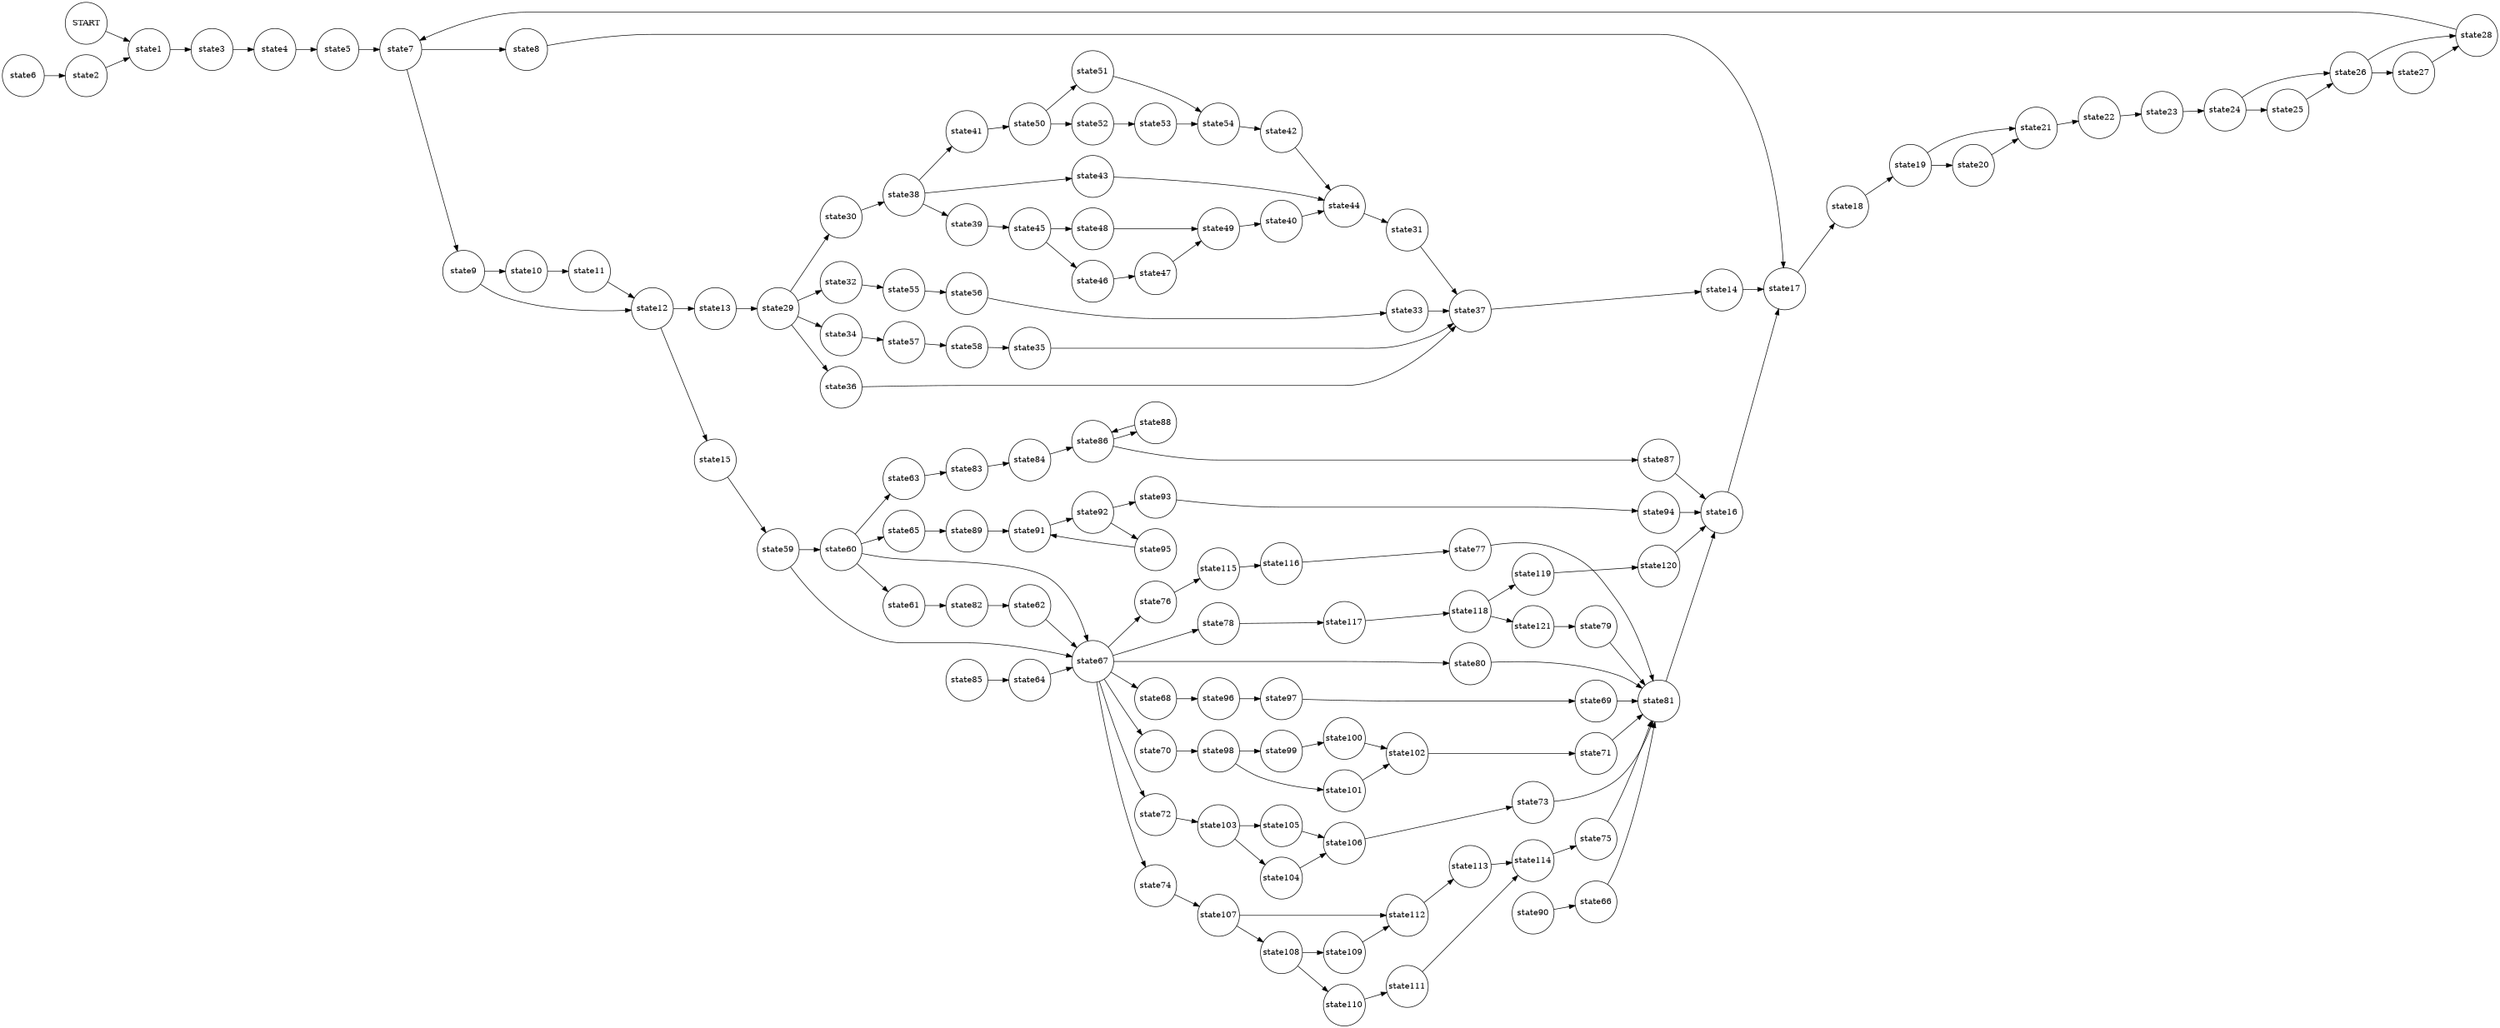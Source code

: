 #Total states is 0, including 0 states and 0 newstates
#Total transisions is 0, including 0 transistions and 0 new transitions
digraph finite_state_machine {
	rankdir=LR;
	size="20,20";
	resolution="300";
	overlap=false;

	node [shape = circle, fixedsize=true, width = 1, color = red, style = filled];

	node [shape = circle, color = black, style = unfilled];
	START;
 	state1;
 	state10;
 	state100;
 	state101;
 	state102;
 	state103;
 	state104;
 	state105;
 	state106;
 	state107;
 	state108;
 	state109;
 	state11;
 	state110;
 	state111;
 	state112;
 	state113;
 	state114;
 	state115;
 	state116;
 	state117;
 	state118;
 	state119;
 	state12;
 	state120;
 	state121;
 	state13;
 	state14;
 	state15;
 	state16;
 	state17;
 	state18;
 	state19;
 	state2;
 	state20;
 	state21;
 	state22;
 	state23;
 	state24;
 	state25;
 	state26;
 	state27;
 	state28;
 	state29;
 	state3;
 	state30;
 	state31;
 	state32;
 	state33;
 	state34;
 	state35;
 	state36;
 	state37;
 	state38;
 	state39;
 	state4;
 	state40;
 	state41;
 	state42;
 	state43;
 	state44;
 	state45;
 	state46;
 	state47;
 	state48;
 	state49;
 	state5;
 	state50;
 	state51;
 	state52;
 	state53;
 	state54;
 	state55;
 	state56;
 	state57;
 	state58;
 	state59;
 	state6;
 	state60;
 	state61;
 	state62;
 	state63;
 	state64;
 	state65;
 	state66;
 	state67;
 	state68;
 	state69;
 	state7;
 	state70;
 	state71;
 	state72;
 	state73;
 	state74;
 	state75;
 	state76;
 	state77;
 	state78;
 	state79;
 	state8;
 	state80;
 	state81;
 	state82;
 	state83;
 	state84;
 	state85;
 	state86;
 	state87;
 	state88;
 	state89;
 	state9;
 	state90;
 	state91;
 	state92;
 	state93;
 	state94;
 	state95;
 	state96;
 	state97;
 	state98;
 	state99;
 	START -> state1;
	state1 -> state3;
	state10 -> state11;
	state100 -> state102;
	state101 -> state102;
	state102 -> state71;
	state103 -> state104;
	state103 -> state105;
	state104 -> state106;
	state105 -> state106;
	state106 -> state73;
	state107 -> state108;
	state107 -> state112;
	state108 -> state109;
	state108 -> state110;
	state109 -> state112;
	state11 -> state12;
	state110 -> state111;
	state111 -> state114;
	state112 -> state113;
	state113 -> state114;
	state114 -> state75;
	state115 -> state116;
	state116 -> state77;
	state117 -> state118;
	state118 -> state119;
	state118 -> state121;
	state119 -> state120;
	state12 -> state13;
	state12 -> state15;
	state120 -> state16;
	state121 -> state79;
	state13 -> state29;
	state14 -> state17;
	state15 -> state59;
	state16 -> state17;
	state17 -> state18;
	state18 -> state19;
	state19 -> state20;
	state19 -> state21;
	state2 -> state1;
	state20 -> state21;
	state21 -> state22;
	state22 -> state23;
	state23 -> state24;
	state24 -> state25;
	state24 -> state26;
	state25 -> state26;
	state26 -> state27;
	state26 -> state28;
	state27 -> state28;
	state28 -> state7;
	state29 -> state30;
	state29 -> state32;
	state29 -> state34;
	state29 -> state36;
	state3 -> state4;
	state30 -> state38;
	state31 -> state37;
	state32 -> state55;
	state33 -> state37;
	state34 -> state57;
	state35 -> state37;
	state36 -> state37;
	state37 -> state14;
	state38 -> state39;
	state38 -> state41;
	state38 -> state43;
	state39 -> state45;
	state4 -> state5;
	state40 -> state44;
	state41 -> state50;
	state42 -> state44;
	state43 -> state44;
	state44 -> state31;
	state45 -> state46;
	state45 -> state48;
	state46 -> state47;
	state47 -> state49;
	state48 -> state49;
	state49 -> state40;
	state5 -> state7;
	state50 -> state51;
	state50 -> state52;
	state51 -> state54;
	state52 -> state53;
	state53 -> state54;
	state54 -> state42;
	state55 -> state56;
	state56 -> state33;
	state57 -> state58;
	state58 -> state35;
	state59 -> state60;
	state59 -> state67;
	state6 -> state2;
	state60 -> state61;
	state60 -> state63;
	state60 -> state65;
	state60 -> state67;
	state61 -> state82;
	state62 -> state67;
	state63 -> state83;
	state64 -> state67;
	state65 -> state89;
	state66 -> state81;
	state67 -> state68;
	state67 -> state70;
	state67 -> state72;
	state67 -> state74;
	state67 -> state76;
	state67 -> state78;
	state67 -> state80;
	state68 -> state96;
	state69 -> state81;
	state7 -> state8;
	state7 -> state9;
	state70 -> state98;
	state71 -> state81;
	state72 -> state103;
	state73 -> state81;
	state74 -> state107;
	state75 -> state81;
	state76 -> state115;
	state77 -> state81;
	state78 -> state117;
	state79 -> state81;
	state8 -> state17;
	state80 -> state81;
	state81 -> state16;
	state82 -> state62;
	state83 -> state84;
	state84 -> state86;
	state85 -> state64;
	state86 -> state87;
	state86 -> state88;
	state87 -> state16;
	state88 -> state86;
	state89 -> state91;
	state9 -> state10;
	state9 -> state12;
	state90 -> state66;
	state91 -> state92;
	state92 -> state93;
	state92 -> state95;
	state93 -> state94;
	state94 -> state16;
	state95 -> state91;
	state96 -> state97;
	state97 -> state69;
	state98 -> state101;
	state98 -> state99;
	state99 -> state100;
}
